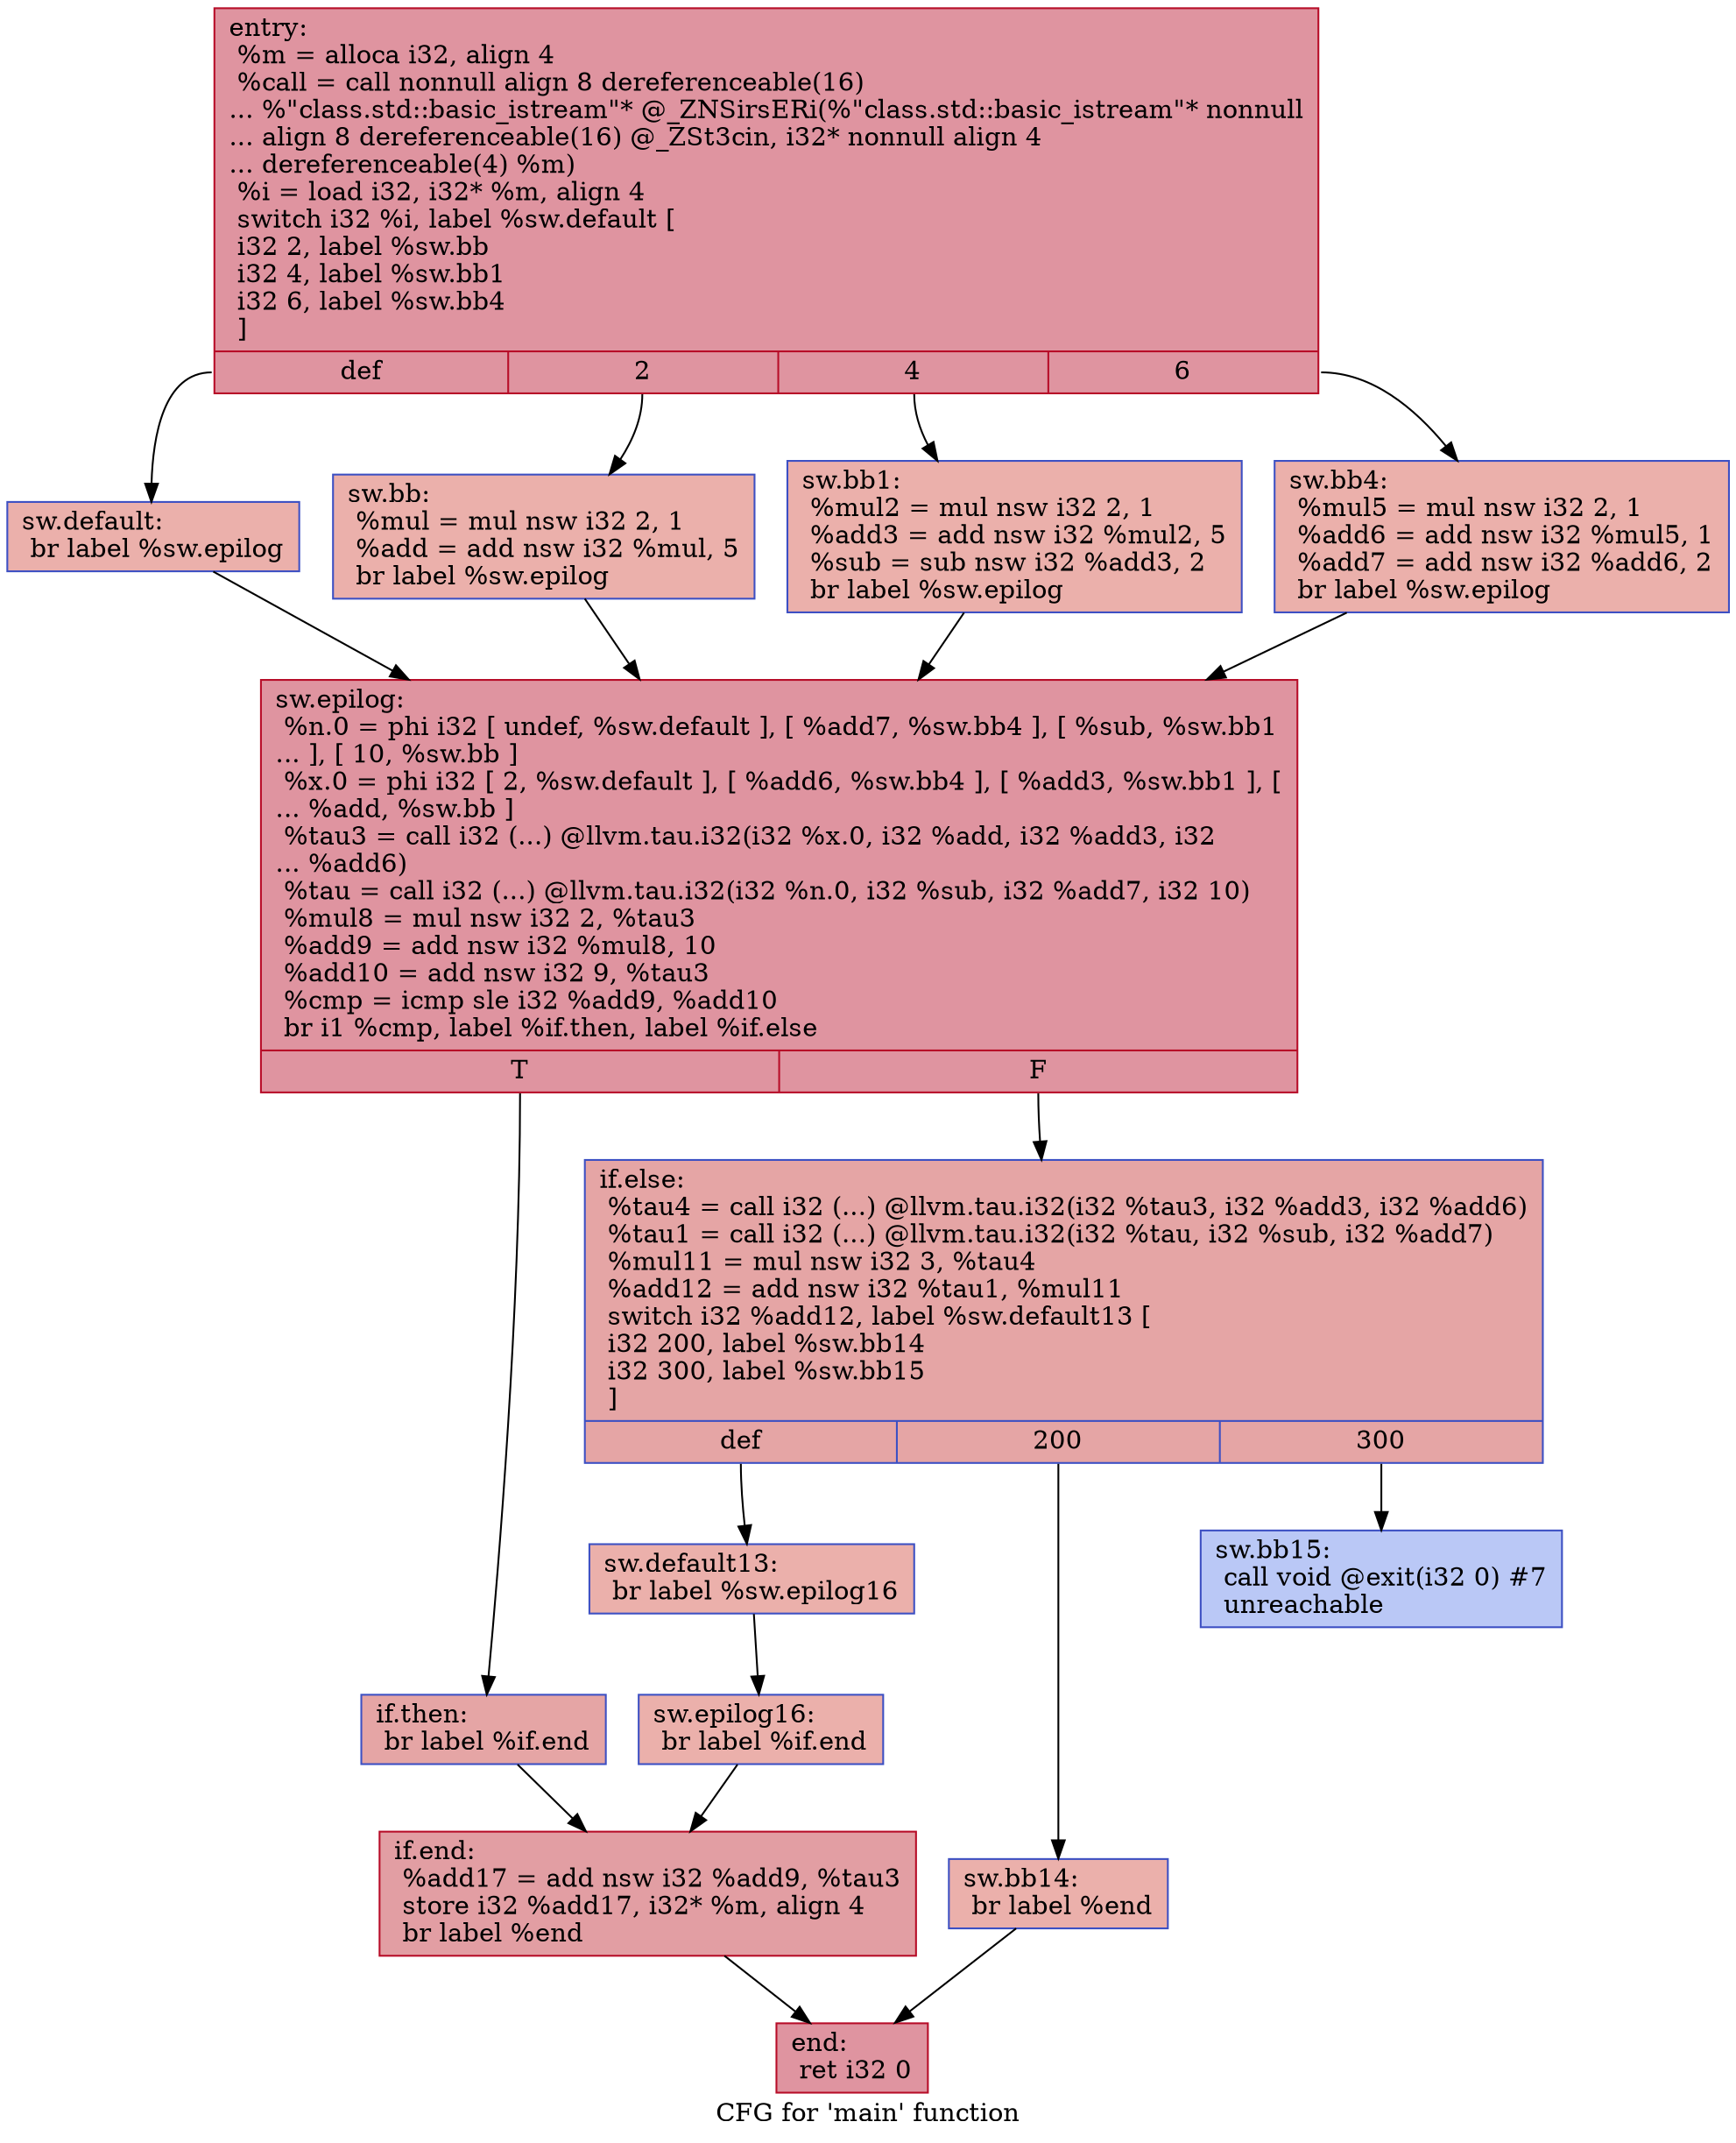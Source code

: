 digraph "CFG for 'main' function" {
	label="CFG for 'main' function";

	Node0x5564924da220 [shape=record,color="#b70d28ff", style=filled, fillcolor="#b70d2870",label="{entry:\l  %m = alloca i32, align 4\l  %call = call nonnull align 8 dereferenceable(16)\l... %\"class.std::basic_istream\"* @_ZNSirsERi(%\"class.std::basic_istream\"* nonnull\l... align 8 dereferenceable(16) @_ZSt3cin, i32* nonnull align 4\l... dereferenceable(4) %m)\l  %i = load i32, i32* %m, align 4\l  switch i32 %i, label %sw.default [\l    i32 2, label %sw.bb\l    i32 4, label %sw.bb1\l    i32 6, label %sw.bb4\l  ]\l|{<s0>def|<s1>2|<s2>4|<s3>6}}"];
	Node0x5564924da220:s0 -> Node0x5564924da660;
	Node0x5564924da220:s1 -> Node0x5564924da770;
	Node0x5564924da220:s2 -> Node0x5564924da870;
	Node0x5564924da220:s3 -> Node0x5564924da970;
	Node0x5564924da770 [shape=record,color="#3d50c3ff", style=filled, fillcolor="#d24b4070",label="{sw.bb:                                            \l  %mul = mul nsw i32 2, 1\l  %add = add nsw i32 %mul, 5\l  br label %sw.epilog\l}"];
	Node0x5564924da770 -> Node0x5564924dac20;
	Node0x5564924da870 [shape=record,color="#3d50c3ff", style=filled, fillcolor="#d24b4070",label="{sw.bb1:                                           \l  %mul2 = mul nsw i32 2, 1\l  %add3 = add nsw i32 %mul2, 5\l  %sub = sub nsw i32 %add3, 2\l  br label %sw.epilog\l}"];
	Node0x5564924da870 -> Node0x5564924dac20;
	Node0x5564924da970 [shape=record,color="#3d50c3ff", style=filled, fillcolor="#d24b4070",label="{sw.bb4:                                           \l  %mul5 = mul nsw i32 2, 1\l  %add6 = add nsw i32 %mul5, 1\l  %add7 = add nsw i32 %add6, 2\l  br label %sw.epilog\l}"];
	Node0x5564924da970 -> Node0x5564924dac20;
	Node0x5564924da660 [shape=record,color="#3d50c3ff", style=filled, fillcolor="#d24b4070",label="{sw.default:                                       \l  br label %sw.epilog\l}"];
	Node0x5564924da660 -> Node0x5564924dac20;
	Node0x5564924dac20 [shape=record,color="#b70d28ff", style=filled, fillcolor="#b70d2870",label="{sw.epilog:                                        \l  %n.0 = phi i32 [ undef, %sw.default ], [ %add7, %sw.bb4 ], [ %sub, %sw.bb1\l... ], [ 10, %sw.bb ]\l  %x.0 = phi i32 [ 2, %sw.default ], [ %add6, %sw.bb4 ], [ %add3, %sw.bb1 ], [\l... %add, %sw.bb ]\l  %tau3 = call i32 (...) @llvm.tau.i32(i32 %x.0, i32 %add, i32 %add3, i32\l... %add6)\l  %tau = call i32 (...) @llvm.tau.i32(i32 %n.0, i32 %sub, i32 %add7, i32 10)\l  %mul8 = mul nsw i32 2, %tau3\l  %add9 = add nsw i32 %mul8, 10\l  %add10 = add nsw i32 9, %tau3\l  %cmp = icmp sle i32 %add9, %add10\l  br i1 %cmp, label %if.then, label %if.else\l|{<s0>T|<s1>F}}"];
	Node0x5564924dac20:s0 -> Node0x5564924dc470;
	Node0x5564924dac20:s1 -> Node0x5564924dc4e0;
	Node0x5564924dc470 [shape=record,color="#3d50c3ff", style=filled, fillcolor="#c5333470",label="{if.then:                                          \l  br label %if.end\l}"];
	Node0x5564924dc470 -> Node0x5564924dc600;
	Node0x5564924dc4e0 [shape=record,color="#3d50c3ff", style=filled, fillcolor="#c5333470",label="{if.else:                                          \l  %tau4 = call i32 (...) @llvm.tau.i32(i32 %tau3, i32 %add3, i32 %add6)\l  %tau1 = call i32 (...) @llvm.tau.i32(i32 %tau, i32 %sub, i32 %add7)\l  %mul11 = mul nsw i32 3, %tau4\l  %add12 = add nsw i32 %tau1, %mul11\l  switch i32 %add12, label %sw.default13 [\l    i32 200, label %sw.bb14\l    i32 300, label %sw.bb15\l  ]\l|{<s0>def|<s1>200|<s2>300}}"];
	Node0x5564924dc4e0:s0 -> Node0x5564924dc950;
	Node0x5564924dc4e0:s1 -> Node0x5564924dca00;
	Node0x5564924dc4e0:s2 -> Node0x5564924dcaa0;
	Node0x5564924dc950 [shape=record,color="#3d50c3ff", style=filled, fillcolor="#d24b4070",label="{sw.default13:                                     \l  br label %sw.epilog16\l}"];
	Node0x5564924dc950 -> Node0x5564924dcc90;
	Node0x5564924dca00 [shape=record,color="#3d50c3ff", style=filled, fillcolor="#d24b4070",label="{sw.bb14:                                          \l  br label %end\l}"];
	Node0x5564924dca00 -> Node0x5564924dcd80;
	Node0x5564924dcaa0 [shape=record,color="#3d50c3ff", style=filled, fillcolor="#6282ea70",label="{sw.bb15:                                          \l  call void @exit(i32 0) #7\l  unreachable\l}"];
	Node0x5564924dcc90 [shape=record,color="#3d50c3ff", style=filled, fillcolor="#d24b4070",label="{sw.epilog16:                                      \l  br label %if.end\l}"];
	Node0x5564924dcc90 -> Node0x5564924dc600;
	Node0x5564924dc600 [shape=record,color="#b70d28ff", style=filled, fillcolor="#be242e70",label="{if.end:                                           \l  %add17 = add nsw i32 %add9, %tau3\l  store i32 %add17, i32* %m, align 4\l  br label %end\l}"];
	Node0x5564924dc600 -> Node0x5564924dcd80;
	Node0x5564924dcd80 [shape=record,color="#b70d28ff", style=filled, fillcolor="#b70d2870",label="{end:                                              \l  ret i32 0\l}"];
}
